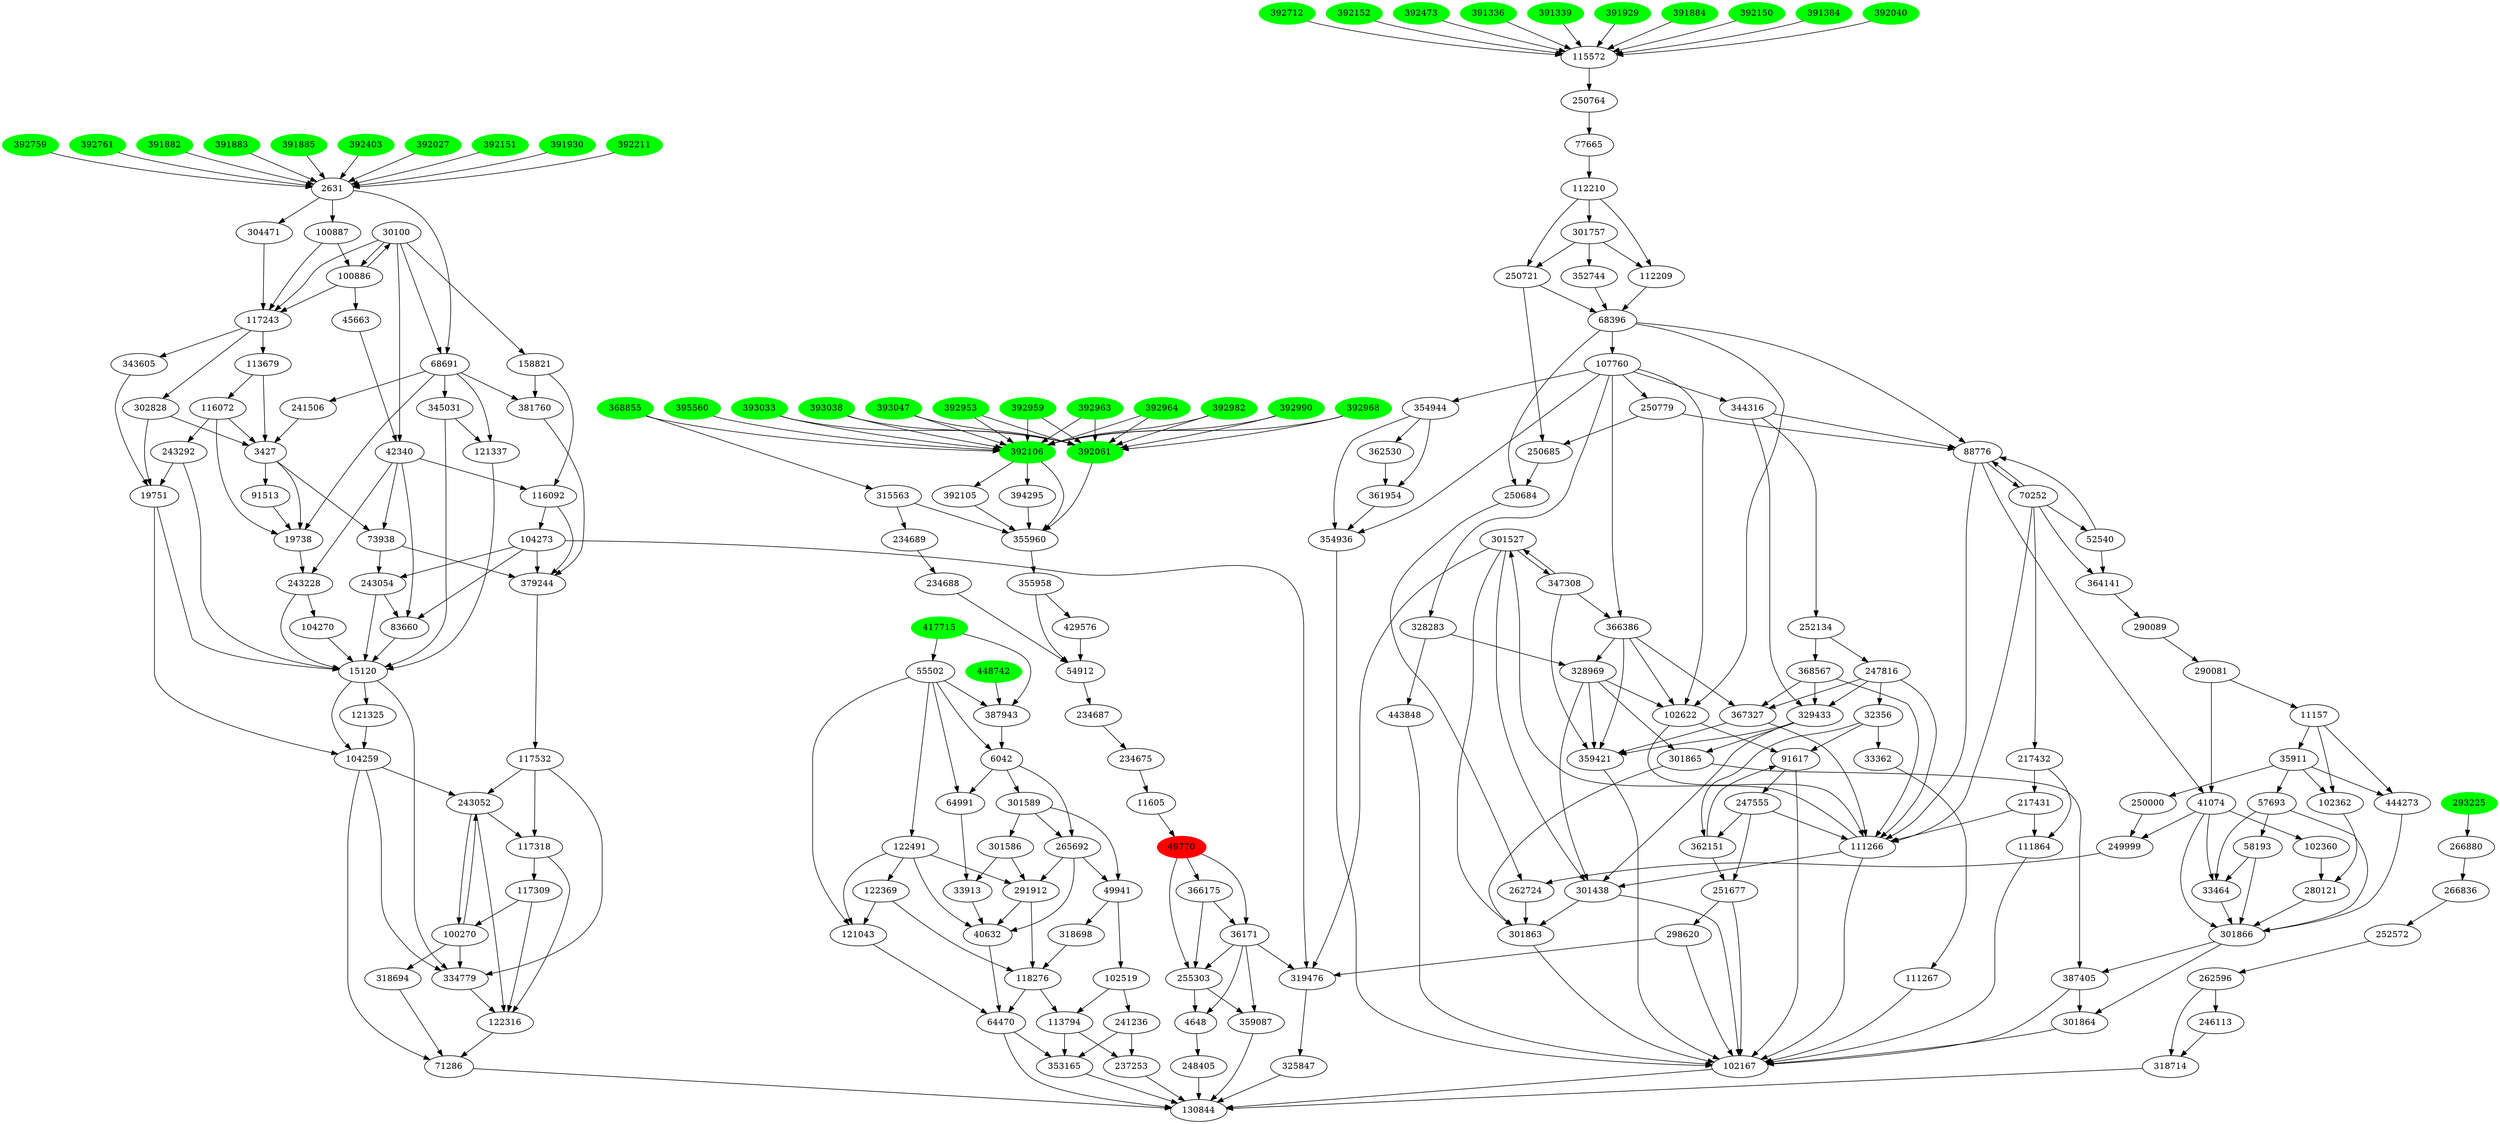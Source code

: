 digraph G  {
    392963 [color=green, style=filled];
392964 [color=green, style=filled];
392712 [color=green, style=filled];
368855 [color=green, style=filled];
392152 [color=green, style=filled];
392211 [color=green, style=filled];
392982 [color=green, style=filled];
392473 [color=green, style=filled];
392990 [color=green, style=filled];
391336 [color=green, style=filled];
392106 [color=green, style=filled];
391339 [color=green, style=filled];
392968 [color=green, style=filled];
417715 [color=green, style=filled];
391929 [color=green, style=filled];
392759 [color=green, style=filled];
392761 [color=green, style=filled];
393033 [color=green, style=filled];
391882 [color=green, style=filled];
391883 [color=green, style=filled];
391884 [color=green, style=filled];
391885 [color=green, style=filled];
393038 [color=green, style=filled];
392403 [color=green, style=filled];
392150 [color=green, style=filled];
393047 [color=green, style=filled];
391384 [color=green, style=filled];
392027 [color=green, style=filled];
448742 [color=green, style=filled];
392040 [color=green, style=filled];
293225 [color=green, style=filled];
49770 [color=red, style=filled];
392151 [color=green, style=filled];
395560 [color=green, style=filled];
392953 [color=green, style=filled];
391930 [color=green, style=filled];
392061 [color=green, style=filled];
392959 [color=green, style=filled];
392963 -> 392106;
392963 -> 392061;
392964 -> 392106;
392964 -> 392061;
392712 -> 115572;
392968 -> 392106;
392968 -> 392061;
393047 -> 392106;
393047 -> 392061;
392151 -> 2631;
391384 -> 115572;
391929 -> 115572;
392211 -> 2631;
392982 -> 392106;
392982 -> 392061;
392473 -> 115572;
392990 -> 392106;
392990 -> 392061;
391336 -> 115572;
395560 -> 392106;
392106 -> 355960;
392106 -> 392105;
392106 -> 394295;
394295 -> 355960;
392105 -> 355960;
391339 -> 115572;
417715 -> 55502;
417715 -> 387943;
392759 -> 2631;
392761 -> 2631;
2631 -> 304471;
2631 -> 68691;
2631 -> 100887;
368855 -> 392106;
368855 -> 315563;
100887 -> 117243;
100887 -> 100886;
100886 -> 117243;
100886 -> 30100;
100886 -> 45663;
30100 -> 68691;
30100 -> 117243;
30100 -> 42340;
30100 -> 158821;
30100 -> 100886;
315563 -> 355960;
315563 -> 234689;
234689 -> 234688;
234688 -> 54912;
54912 -> 234687;
234687 -> 234675;
234675 -> 11605;
392959 -> 392106;
392959 -> 392061;
393033 -> 392106;
393033 -> 392061;
391882 -> 2631;
391883 -> 2631;
391884 -> 115572;
391885 -> 2631;
393038 -> 392106;
393038 -> 392061;
117243 -> 302828;
117243 -> 343605;
117243 -> 113679;
113679 -> 116072;
113679 -> 3427;
343605 -> 19751;
19751 -> 15120;
19751 -> 104259;
15120 -> 104259;
15120 -> 334779;
15120 -> 121325;
334779 -> 122316;
104259 -> 334779;
104259 -> 243052;
104259 -> 71286;
243052 -> 122316;
243052 -> 117318;
243052 -> 100270;
100270 -> 334779;
100270 -> 243052;
100270 -> 318694;
45663 -> 42340;
448742 -> 387943;
117318 -> 122316;
117318 -> 117309;
117309 -> 122316;
117309 -> 100270;
122316 -> 71286;
55502 -> 6042;
55502 -> 122491;
55502 -> 387943;
55502 -> 121043;
55502 -> 64991;
6042 -> 265692;
6042 -> 301589;
6042 -> 64991;
301589 -> 301586;
301589 -> 265692;
301589 -> 49941;
301586 -> 291912;
301586 -> 33913;
121043 -> 64470;
64470 -> 130844;
64470 -> 353165;
353165 -> 130844;
49941 -> 318698;
49941 -> 102519;
392953 -> 392106;
392953 -> 392061;
291912 -> 40632;
291912 -> 118276;
118276 -> 113794;
118276 -> 64470;
113794 -> 237253;
113794 -> 353165;
40632 -> 64470;
237253 -> 130844;
68691 -> 381760;
68691 -> 121337;
68691 -> 241506;
68691 -> 19738;
68691 -> 345031;
19738 -> 243228;
121337 -> 15120;
243228 -> 15120;
243228 -> 104270;
381760 -> 379244;
379244 -> 117532;
117532 -> 334779;
117532 -> 243052;
117532 -> 117318;
345031 -> 15120;
345031 -> 121337;
104270 -> 15120;
392403 -> 2631;
11605 -> 49770;
392150 -> 115572;
304471 -> 117243;
392152 -> 115572;
49770 -> 366175;
49770 -> 36171;
49770 -> 255303;
64991 -> 33913;
255303 -> 4648;
255303 -> 359087;
4648 -> 248405;
359087 -> 130844;
36171 -> 4648;
36171 -> 359087;
36171 -> 319476;
36171 -> 255303;
115572 -> 250764;
250764 -> 77665;
248405 -> 130844;
392027 -> 2631;
265692 -> 291912;
265692 -> 40632;
265692 -> 49941;
366175 -> 36171;
366175 -> 255303;
77665 -> 112210;
241506 -> 3427;
3427 -> 91513;
3427 -> 73938;
3427 -> 19738;
42340 -> 243228;
42340 -> 73938;
42340 -> 83660;
42340 -> 116092;
83660 -> 15120;
158821 -> 381760;
158821 -> 116092;
318694 -> 71286;
387943 -> 6042;
116072 -> 19738;
116072 -> 3427;
116072 -> 243292;
392040 -> 115572;
243292 -> 15120;
243292 -> 19751;
293225 -> 266880;
266880 -> 266836;
318698 -> 118276;
302828 -> 3427;
302828 -> 19751;
121325 -> 104259;
112210 -> 250721;
112210 -> 301757;
112210 -> 112209;
250721 -> 68396;
250721 -> 250685;
301757 -> 352744;
301757 -> 250721;
301757 -> 112209;
352744 -> 68396;
319476 -> 325847;
102519 -> 113794;
102519 -> 241236;
68396 -> 88776;
68396 -> 107760;
68396 -> 250684;
68396 -> 102622;
241236 -> 237253;
241236 -> 353165;
88776 -> 111266;
88776 -> 70252;
88776 -> 41074;
111266 -> 301527;
111266 -> 301438;
111266 -> 102167;
102622 -> 91617;
102622 -> 111266;
91617 -> 247555;
91617 -> 102167;
247555 -> 111266;
247555 -> 251677;
247555 -> 362151;
325847 -> 130844;
392061 -> 355960;
362151 -> 91617;
362151 -> 251677;
116092 -> 104273;
116092 -> 379244;
112209 -> 68396;
301527 -> 319476;
301527 -> 347308;
301527 -> 301438;
301527 -> 301863;
301863 -> 102167;
347308 -> 366386;
347308 -> 359421;
347308 -> 301527;
251677 -> 298620;
251677 -> 102167;
122491 -> 40632;
122491 -> 122369;
122491 -> 121043;
122491 -> 291912;
122369 -> 121043;
122369 -> 118276;
250684 -> 262724;
262724 -> 301863;
70252 -> 217432;
70252 -> 88776;
70252 -> 111266;
70252 -> 52540;
70252 -> 364141;
298620 -> 319476;
298620 -> 102167;
217432 -> 111864;
217432 -> 217431;
73938 -> 379244;
73938 -> 243054;
217431 -> 111864;
217431 -> 111266;
355960 -> 355958;
71286 -> 130844;
364141 -> 290089;
290089 -> 290081;
290081 -> 41074;
290081 -> 11157;
366386 -> 328969;
366386 -> 359421;
366386 -> 102622;
366386 -> 367327;
328969 -> 102622;
328969 -> 301865;
328969 -> 359421;
328969 -> 301438;
301865 -> 387405;
301865 -> 301863;
387405 -> 301864;
387405 -> 102167;
301864 -> 102167;
33913 -> 40632;
243054 -> 15120;
243054 -> 83660;
250685 -> 250684;
107760 -> 354944;
107760 -> 250779;
107760 -> 366386;
107760 -> 354936;
107760 -> 328283;
107760 -> 344316;
107760 -> 102622;
354944 -> 354936;
354944 -> 362530;
354944 -> 361954;
362530 -> 361954;
361954 -> 354936;
328283 -> 443848;
328283 -> 328969;
52540 -> 88776;
52540 -> 364141;
443848 -> 102167;
367327 -> 111266;
367327 -> 359421;
104273 -> 379244;
104273 -> 83660;
104273 -> 319476;
104273 -> 243054;
111864 -> 102167;
41074 -> 102360;
41074 -> 33464;
41074 -> 301866;
41074 -> 249999;
354936 -> 102167;
301866 -> 301864;
301866 -> 387405;
249999 -> 262724;
102360 -> 280121;
266836 -> 252572;
344316 -> 88776;
344316 -> 329433;
344316 -> 252134;
280121 -> 301866;
252134 -> 247816;
252134 -> 368567;
247816 -> 329433;
247816 -> 111266;
247816 -> 32356;
247816 -> 367327;
32356 -> 91617;
32356 -> 33362;
32356 -> 362151;
368567 -> 329433;
368567 -> 111266;
368567 -> 367327;
33362 -> 111267;
111267 -> 102167;
11157 -> 444273;
11157 -> 102362;
11157 -> 35911;
35911 -> 250000;
35911 -> 444273;
35911 -> 102362;
35911 -> 57693;
391930 -> 2631;
57693 -> 33464;
57693 -> 58193;
57693 -> 301866;
444273 -> 301866;
250000 -> 249999;
58193 -> 33464;
58193 -> 301866;
355958 -> 54912;
355958 -> 429576;
429576 -> 54912;
102167 -> 130844;
91513 -> 19738;
33464 -> 301866;
329433 -> 301865;
329433 -> 359421;
329433 -> 301438;
102362 -> 280121;
250779 -> 88776;
250779 -> 250685;
252572 -> 262596;
262596 -> 246113;
262596 -> 318714;
246113 -> 318714;
318714 -> 130844;
359421 -> 102167;
301438 -> 102167;
301438 -> 301863;
}
